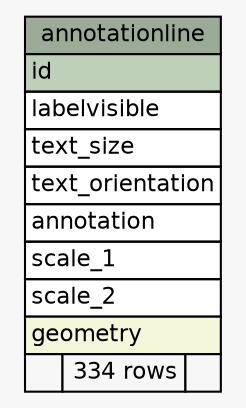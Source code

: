 // dot 2.38.0 on Linux 4.8.0-42-generic
// SchemaSpy rev 590
digraph "annotationline" {
  graph [
    rankdir="RL"
    bgcolor="#f7f7f7"
    nodesep="0.18"
    ranksep="0.46"
    fontname="Helvetica"
    fontsize="11"
  ];
  node [
    fontname="Helvetica"
    fontsize="11"
    shape="plaintext"
  ];
  edge [
    arrowsize="0.8"
  ];
  "annotationline" [
    label=<
    <TABLE BORDER="0" CELLBORDER="1" CELLSPACING="0" BGCOLOR="#ffffff">
      <TR><TD COLSPAN="3" BGCOLOR="#9bab96" ALIGN="CENTER">annotationline</TD></TR>
      <TR><TD PORT="id" COLSPAN="3" BGCOLOR="#bed1b8" ALIGN="LEFT">id</TD></TR>
      <TR><TD PORT="labelvisible" COLSPAN="3" ALIGN="LEFT">labelvisible</TD></TR>
      <TR><TD PORT="text_size" COLSPAN="3" ALIGN="LEFT">text_size</TD></TR>
      <TR><TD PORT="text_orientation" COLSPAN="3" ALIGN="LEFT">text_orientation</TD></TR>
      <TR><TD PORT="annotation" COLSPAN="3" ALIGN="LEFT">annotation</TD></TR>
      <TR><TD PORT="scale_1" COLSPAN="3" ALIGN="LEFT">scale_1</TD></TR>
      <TR><TD PORT="scale_2" COLSPAN="3" ALIGN="LEFT">scale_2</TD></TR>
      <TR><TD PORT="geometry" COLSPAN="3" BGCOLOR="#f4f7da" ALIGN="LEFT">geometry</TD></TR>
      <TR><TD ALIGN="LEFT" BGCOLOR="#f7f7f7">  </TD><TD ALIGN="RIGHT" BGCOLOR="#f7f7f7">334 rows</TD><TD ALIGN="RIGHT" BGCOLOR="#f7f7f7">  </TD></TR>
    </TABLE>>
    URL="tables/annotationline.html"
    tooltip="annotationline"
  ];
}
